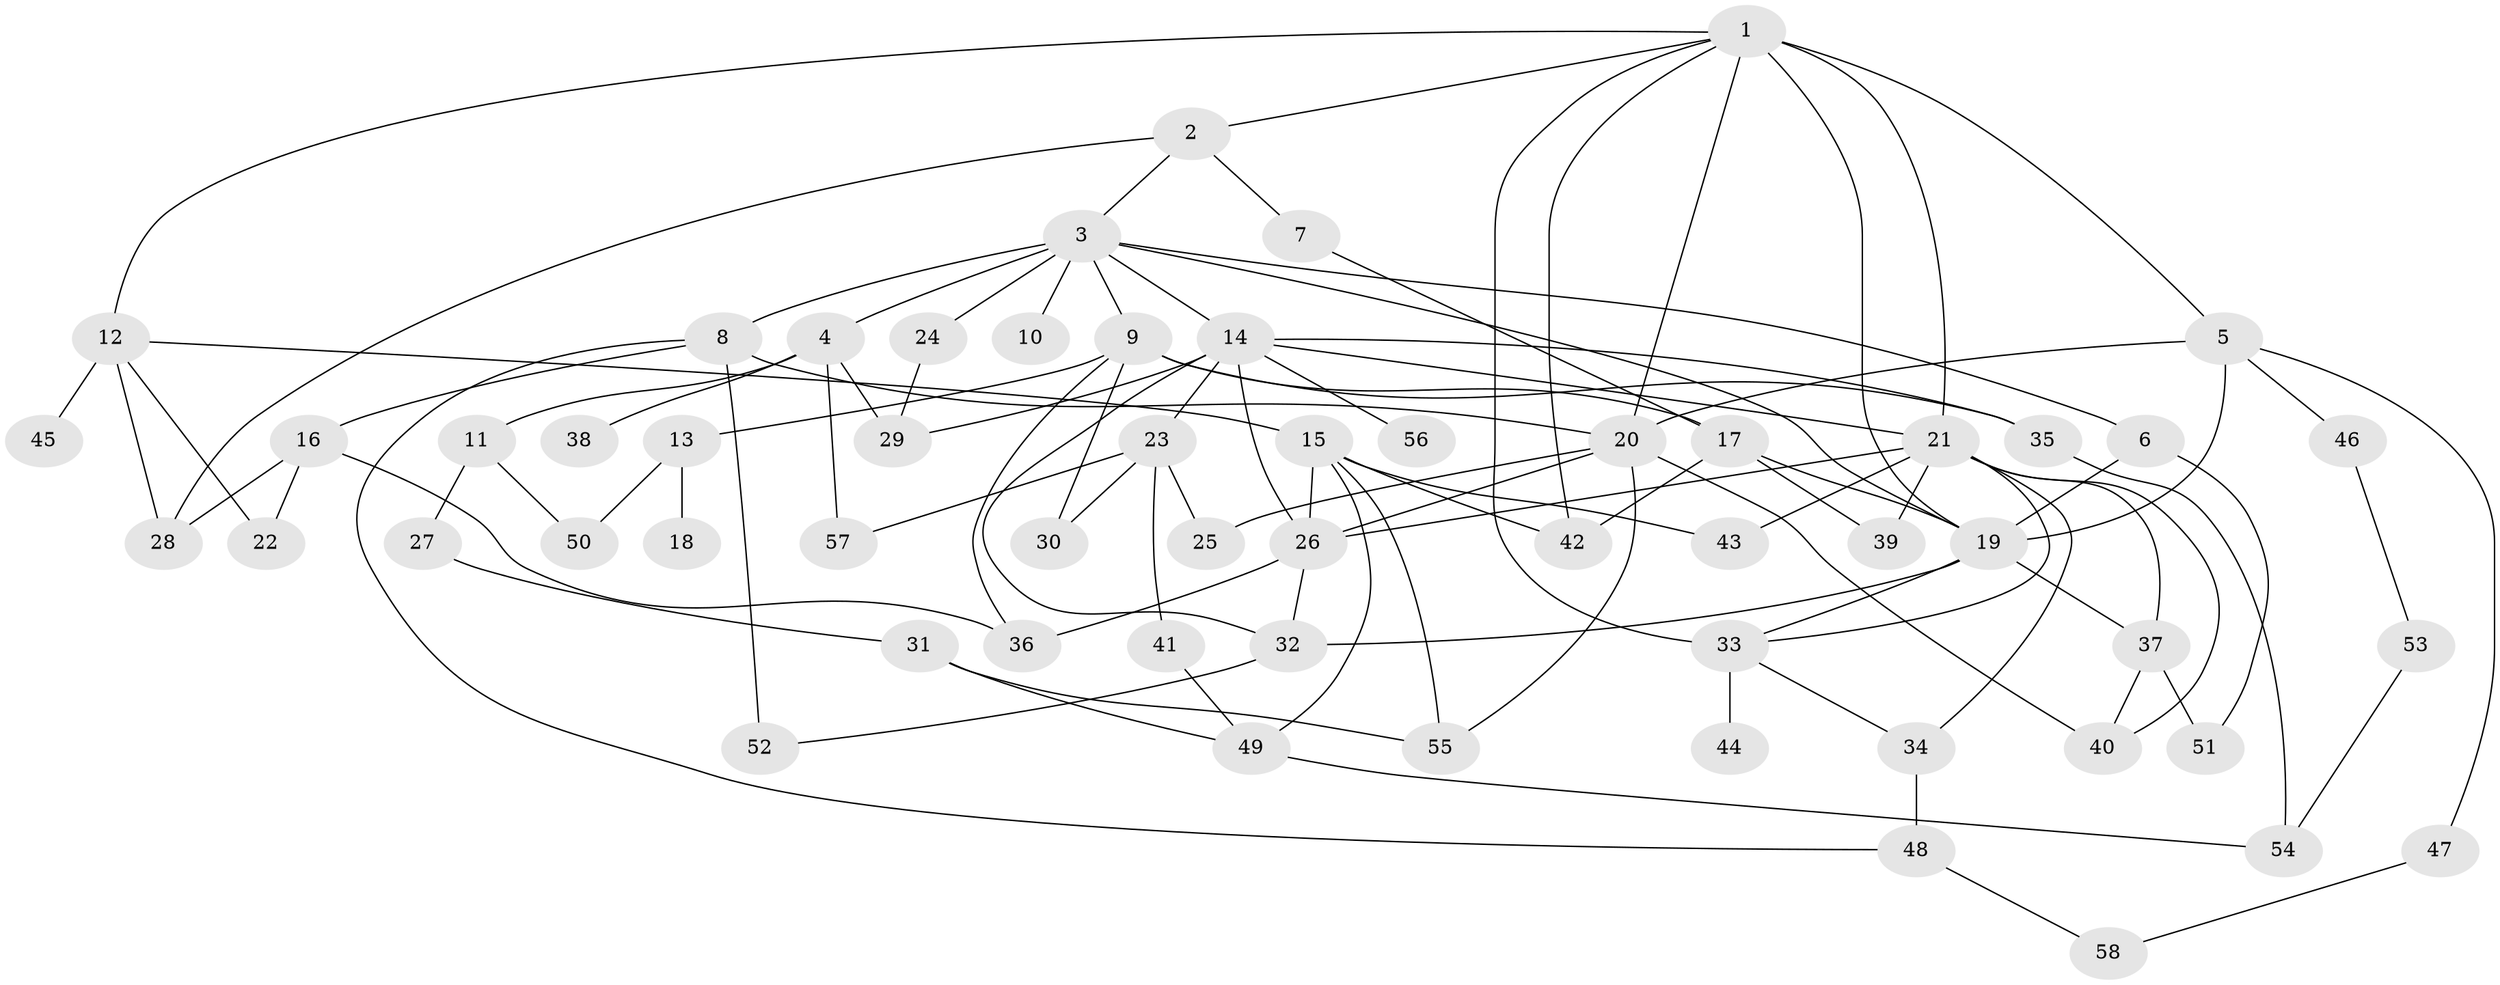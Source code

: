 // original degree distribution, {8: 0.017391304347826087, 5: 0.10434782608695652, 11: 0.008695652173913044, 2: 0.34782608695652173, 3: 0.2, 6: 0.034782608695652174, 4: 0.0782608695652174, 1: 0.2, 9: 0.008695652173913044}
// Generated by graph-tools (version 1.1) at 2025/48/03/04/25 22:48:44]
// undirected, 58 vertices, 102 edges
graph export_dot {
  node [color=gray90,style=filled];
  1;
  2;
  3;
  4;
  5;
  6;
  7;
  8;
  9;
  10;
  11;
  12;
  13;
  14;
  15;
  16;
  17;
  18;
  19;
  20;
  21;
  22;
  23;
  24;
  25;
  26;
  27;
  28;
  29;
  30;
  31;
  32;
  33;
  34;
  35;
  36;
  37;
  38;
  39;
  40;
  41;
  42;
  43;
  44;
  45;
  46;
  47;
  48;
  49;
  50;
  51;
  52;
  53;
  54;
  55;
  56;
  57;
  58;
  1 -- 2 [weight=1.0];
  1 -- 5 [weight=1.0];
  1 -- 12 [weight=1.0];
  1 -- 19 [weight=1.0];
  1 -- 20 [weight=2.0];
  1 -- 21 [weight=1.0];
  1 -- 33 [weight=1.0];
  1 -- 42 [weight=1.0];
  2 -- 3 [weight=1.0];
  2 -- 7 [weight=1.0];
  2 -- 28 [weight=1.0];
  3 -- 4 [weight=1.0];
  3 -- 6 [weight=1.0];
  3 -- 8 [weight=2.0];
  3 -- 9 [weight=1.0];
  3 -- 10 [weight=1.0];
  3 -- 14 [weight=1.0];
  3 -- 19 [weight=1.0];
  3 -- 24 [weight=1.0];
  4 -- 11 [weight=1.0];
  4 -- 29 [weight=1.0];
  4 -- 38 [weight=1.0];
  4 -- 57 [weight=1.0];
  5 -- 19 [weight=1.0];
  5 -- 20 [weight=1.0];
  5 -- 46 [weight=1.0];
  5 -- 47 [weight=1.0];
  6 -- 19 [weight=1.0];
  6 -- 51 [weight=1.0];
  7 -- 17 [weight=1.0];
  8 -- 16 [weight=1.0];
  8 -- 20 [weight=1.0];
  8 -- 48 [weight=1.0];
  8 -- 52 [weight=2.0];
  9 -- 13 [weight=1.0];
  9 -- 17 [weight=1.0];
  9 -- 30 [weight=1.0];
  9 -- 35 [weight=1.0];
  9 -- 36 [weight=1.0];
  11 -- 27 [weight=1.0];
  11 -- 50 [weight=1.0];
  12 -- 15 [weight=1.0];
  12 -- 22 [weight=1.0];
  12 -- 28 [weight=1.0];
  12 -- 45 [weight=1.0];
  13 -- 18 [weight=1.0];
  13 -- 50 [weight=1.0];
  14 -- 21 [weight=1.0];
  14 -- 23 [weight=1.0];
  14 -- 26 [weight=1.0];
  14 -- 29 [weight=1.0];
  14 -- 32 [weight=1.0];
  14 -- 35 [weight=1.0];
  14 -- 56 [weight=1.0];
  15 -- 26 [weight=1.0];
  15 -- 42 [weight=1.0];
  15 -- 43 [weight=1.0];
  15 -- 49 [weight=1.0];
  15 -- 55 [weight=1.0];
  16 -- 22 [weight=2.0];
  16 -- 28 [weight=1.0];
  16 -- 36 [weight=1.0];
  17 -- 19 [weight=1.0];
  17 -- 39 [weight=1.0];
  17 -- 42 [weight=1.0];
  19 -- 32 [weight=1.0];
  19 -- 33 [weight=1.0];
  19 -- 37 [weight=1.0];
  20 -- 25 [weight=1.0];
  20 -- 26 [weight=1.0];
  20 -- 40 [weight=1.0];
  20 -- 55 [weight=1.0];
  21 -- 26 [weight=1.0];
  21 -- 33 [weight=1.0];
  21 -- 34 [weight=1.0];
  21 -- 37 [weight=1.0];
  21 -- 39 [weight=1.0];
  21 -- 40 [weight=1.0];
  21 -- 43 [weight=1.0];
  23 -- 25 [weight=1.0];
  23 -- 30 [weight=1.0];
  23 -- 41 [weight=1.0];
  23 -- 57 [weight=1.0];
  24 -- 29 [weight=1.0];
  26 -- 32 [weight=1.0];
  26 -- 36 [weight=1.0];
  27 -- 31 [weight=1.0];
  31 -- 49 [weight=1.0];
  31 -- 55 [weight=1.0];
  32 -- 52 [weight=1.0];
  33 -- 34 [weight=1.0];
  33 -- 44 [weight=1.0];
  34 -- 48 [weight=1.0];
  35 -- 54 [weight=1.0];
  37 -- 40 [weight=1.0];
  37 -- 51 [weight=1.0];
  41 -- 49 [weight=1.0];
  46 -- 53 [weight=1.0];
  47 -- 58 [weight=1.0];
  48 -- 58 [weight=1.0];
  49 -- 54 [weight=1.0];
  53 -- 54 [weight=1.0];
}
